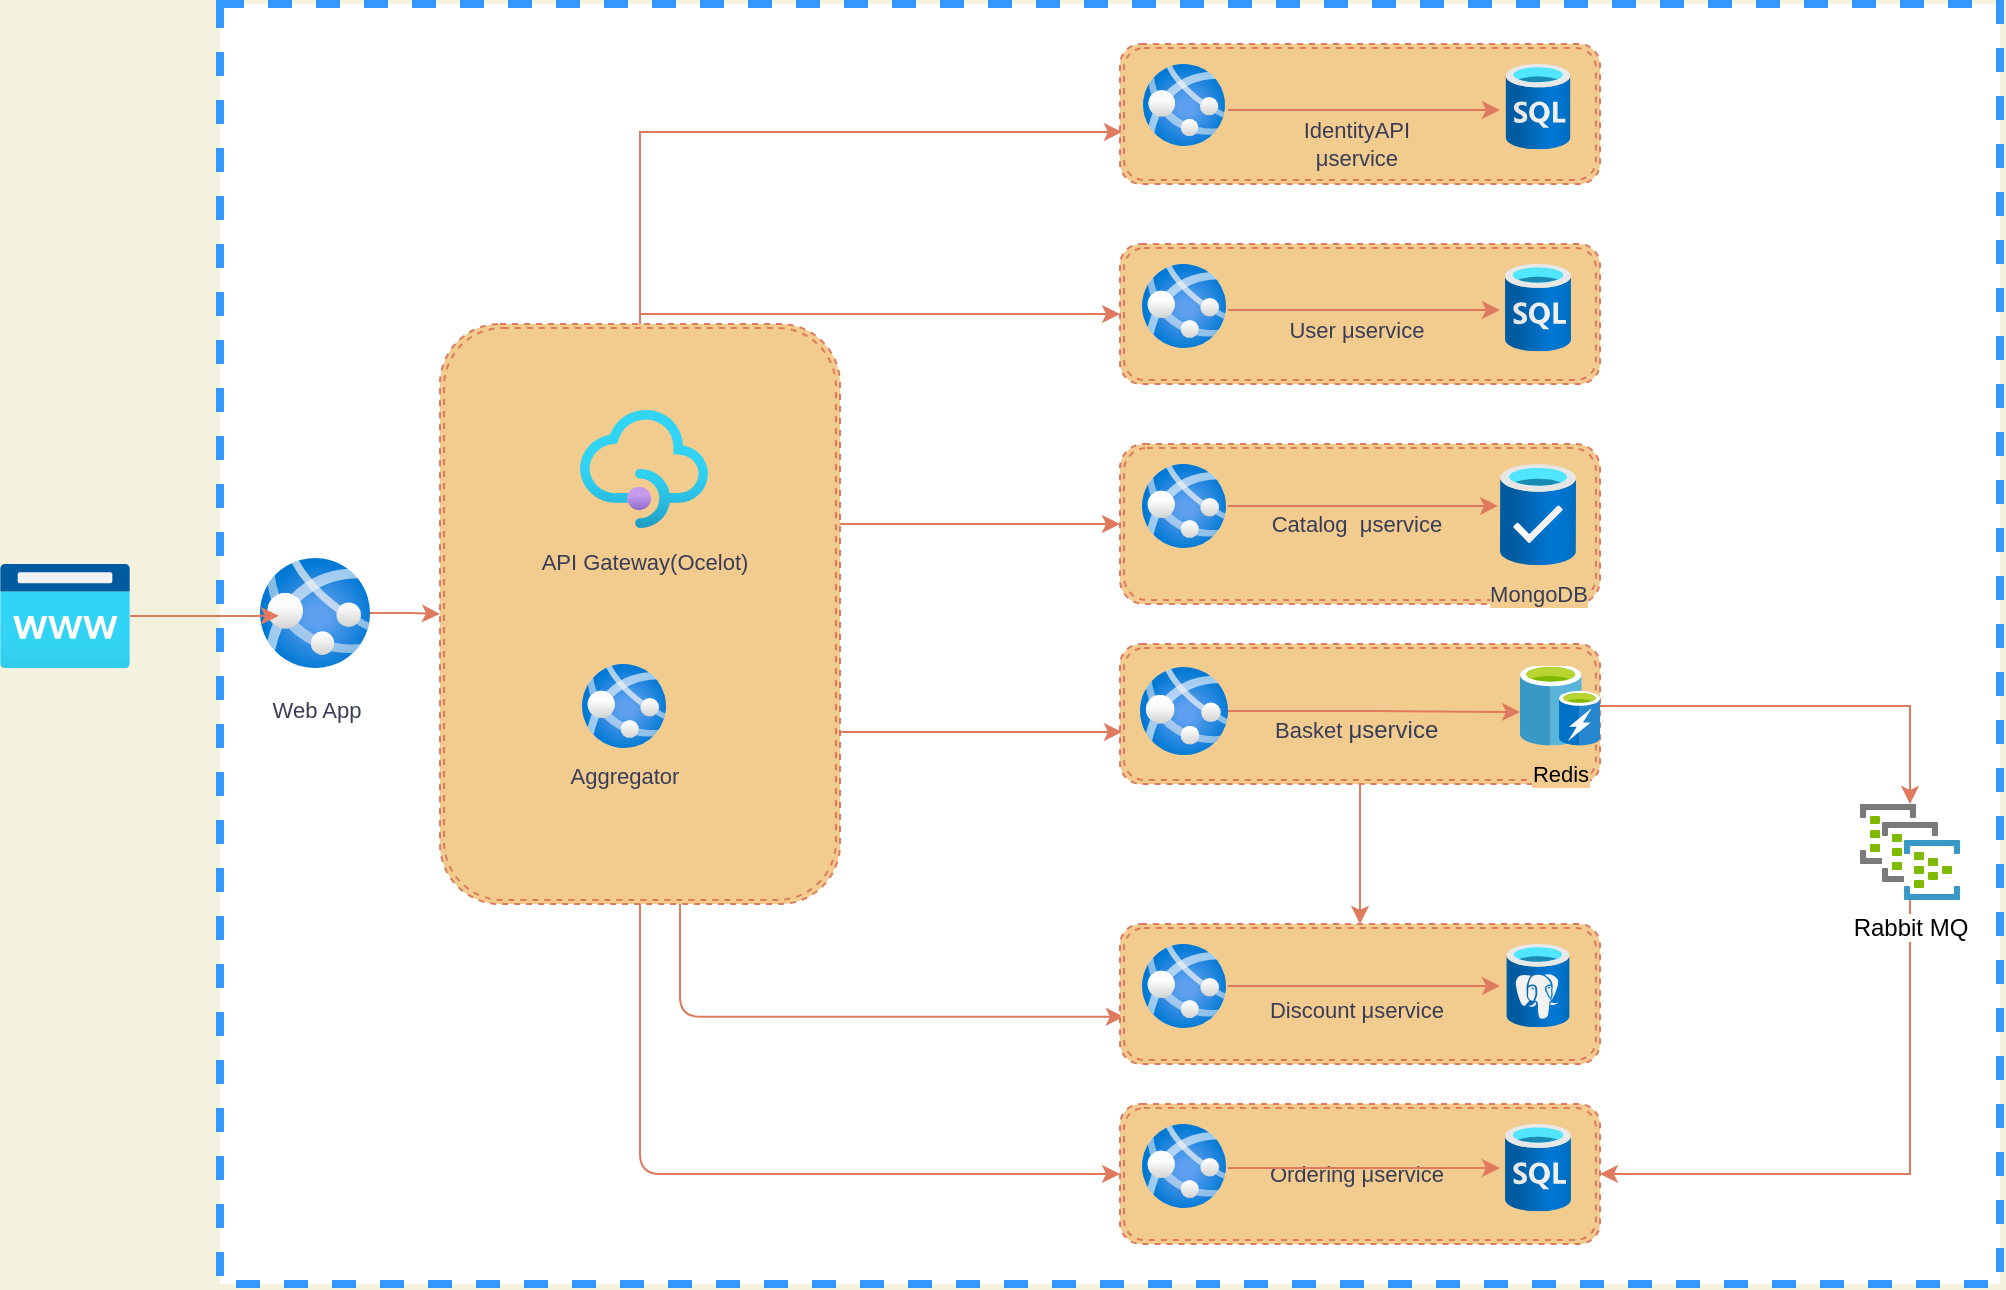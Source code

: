 <mxfile version="15.4.0" type="device"><diagram id="pya6G04Gvk5R6-MpkWVi" name="Page-1"><mxGraphModel dx="1422" dy="814" grid="1" gridSize="10" guides="0" tooltips="1" connect="1" arrows="1" fold="1" page="1" pageScale="1" pageWidth="850" pageHeight="1100" background="#F4F1DE" math="0" shadow="0"><root><mxCell id="0"/><mxCell id="1" parent="0"/><mxCell id="WN1eZVW6oN-yoBxJyKFC-56" value="" style="rounded=0;whiteSpace=wrap;html=1;dashed=1;sketch=0;strokeWidth=4;strokeColor=#3399FF;" parent="1" vertex="1"><mxGeometry x="120" y="10" width="890" height="640" as="geometry"/></mxCell><mxCell id="m3Kq7MSyhckP8N29rbys-5" value="" style="edgeStyle=orthogonalEdgeStyle;rounded=0;orthogonalLoop=1;jettySize=auto;html=1;strokeColor=#E07A5F;" parent="1" source="WN1eZVW6oN-yoBxJyKFC-1" target="m3Kq7MSyhckP8N29rbys-2" edge="1"><mxGeometry relative="1" as="geometry"/></mxCell><mxCell id="WN1eZVW6oN-yoBxJyKFC-1" value="&lt;font style=&quot;font-size: 11px&quot;&gt;Web App&lt;/font&gt;" style="aspect=fixed;html=1;points=[];align=center;image;fontSize=12;image=img/lib/azure2/app_services/App_Services.svg;rounded=0;sketch=0;fontColor=#393C56;strokeColor=#E07A5F;fillColor=#F2CC8F;" parent="1" vertex="1"><mxGeometry x="140" y="280" width="55" height="69" as="geometry"/></mxCell><mxCell id="WN1eZVW6oN-yoBxJyKFC-25" style="edgeStyle=orthogonalEdgeStyle;curved=0;rounded=1;sketch=0;orthogonalLoop=1;jettySize=auto;html=1;entryX=0.008;entryY=0.663;entryDx=0;entryDy=0;entryPerimeter=0;fontColor=#393C56;strokeColor=#E07A5F;fillColor=#F2CC8F;" parent="1" source="WN1eZVW6oN-yoBxJyKFC-2" target="WN1eZVW6oN-yoBxJyKFC-20" edge="1"><mxGeometry relative="1" as="geometry"><Array as="points"><mxPoint x="332" y="276"/><mxPoint x="350" y="276"/><mxPoint x="350" y="516"/></Array></mxGeometry></mxCell><mxCell id="WN1eZVW6oN-yoBxJyKFC-35" style="edgeStyle=orthogonalEdgeStyle;curved=0;rounded=1;sketch=0;orthogonalLoop=1;jettySize=auto;html=1;entryX=0;entryY=0.5;entryDx=0;entryDy=0;fontColor=#393C56;strokeColor=#E07A5F;fillColor=#F2CC8F;" parent="1" source="m3Kq7MSyhckP8N29rbys-2" target="WN1eZVW6oN-yoBxJyKFC-30" edge="1"><mxGeometry relative="1" as="geometry"><Array as="points"><mxPoint x="330" y="595"/></Array></mxGeometry></mxCell><mxCell id="WN1eZVW6oN-yoBxJyKFC-6" value="&lt;font style=&quot;font-size: 11px&quot;&gt;&lt;br&gt;&lt;br&gt;IdentityAPI&amp;nbsp;&lt;br&gt;μservice&amp;nbsp;&lt;/font&gt;" style="shape=ext;double=1;rounded=1;whiteSpace=wrap;html=1;sketch=0;fontColor=#393C56;strokeColor=#E07A5F;fillColor=#F2CC8F;dashed=1;" parent="1" vertex="1"><mxGeometry x="570" y="30" width="240" height="70" as="geometry"/></mxCell><mxCell id="WN1eZVW6oN-yoBxJyKFC-10" style="edgeStyle=orthogonalEdgeStyle;curved=0;rounded=1;sketch=0;orthogonalLoop=1;jettySize=auto;html=1;fontColor=#393C56;strokeColor=#E07A5F;fillColor=#F2CC8F;" parent="1" source="WN1eZVW6oN-yoBxJyKFC-5" target="WN1eZVW6oN-yoBxJyKFC-9" edge="1"><mxGeometry relative="1" as="geometry"><Array as="points"><mxPoint x="660" y="63"/><mxPoint x="660" y="63"/></Array></mxGeometry></mxCell><mxCell id="WN1eZVW6oN-yoBxJyKFC-5" value="" style="aspect=fixed;html=1;points=[];align=center;image;fontSize=12;image=img/lib/azure2/app_services/App_Services.svg;rounded=0;sketch=0;fontColor=#393C56;strokeColor=#E07A5F;fillColor=#F2CC8F;" parent="1" vertex="1"><mxGeometry x="580" y="40" width="44" height="41" as="geometry"/></mxCell><mxCell id="WN1eZVW6oN-yoBxJyKFC-9" value="" style="aspect=fixed;html=1;points=[];align=center;image;fontSize=12;image=img/lib/azure2/databases/SQL_Database.svg;rounded=0;dashed=1;sketch=0;fontColor=#393C56;strokeColor=#E07A5F;fillColor=#F2CC8F;" parent="1" vertex="1"><mxGeometry x="760" y="40" width="38" height="42.67" as="geometry"/></mxCell><mxCell id="WN1eZVW6oN-yoBxJyKFC-14" value="&lt;font style=&quot;line-height: 120% ; font-size: 11px&quot;&gt;Catalog&amp;nbsp; μservice&amp;nbsp;&lt;/font&gt;" style="shape=ext;double=1;rounded=1;whiteSpace=wrap;html=1;sketch=0;fontColor=#393C56;strokeColor=#E07A5F;fillColor=#F2CC8F;dashed=1;align=center;" parent="1" vertex="1"><mxGeometry x="570" y="230" width="240" height="80" as="geometry"/></mxCell><mxCell id="WN1eZVW6oN-yoBxJyKFC-61" style="edgeStyle=orthogonalEdgeStyle;curved=0;rounded=1;sketch=0;orthogonalLoop=1;jettySize=auto;html=1;entryX=-0.026;entryY=0.414;entryDx=0;entryDy=0;entryPerimeter=0;fontColor=#393C56;strokeColor=#E07A5F;fillColor=#F2CC8F;" parent="1" source="WN1eZVW6oN-yoBxJyKFC-15" target="WN1eZVW6oN-yoBxJyKFC-60" edge="1"><mxGeometry relative="1" as="geometry"/></mxCell><mxCell id="WN1eZVW6oN-yoBxJyKFC-15" value="" style="aspect=fixed;html=1;points=[];align=center;image;fontSize=12;image=img/lib/azure2/app_services/App_Services.svg;rounded=0;sketch=0;fontColor=#393C56;strokeColor=#E07A5F;fillColor=#F2CC8F;" parent="1" vertex="1"><mxGeometry x="580" y="240" width="44" height="42" as="geometry"/></mxCell><mxCell id="WN1eZVW6oN-yoBxJyKFC-20" value="&lt;font style=&quot;font-size: 11px&quot;&gt;&lt;br&gt;Discount μservice&amp;nbsp;&lt;/font&gt;" style="shape=ext;double=1;rounded=1;whiteSpace=wrap;html=1;sketch=0;fontColor=#393C56;strokeColor=#E07A5F;fillColor=#F2CC8F;dashed=1;" parent="1" vertex="1"><mxGeometry x="570" y="470" width="240" height="70" as="geometry"/></mxCell><mxCell id="WN1eZVW6oN-yoBxJyKFC-24" style="edgeStyle=orthogonalEdgeStyle;curved=0;rounded=1;sketch=0;orthogonalLoop=1;jettySize=auto;html=1;fontColor=#393C56;strokeColor=#E07A5F;fillColor=#F2CC8F;" parent="1" source="WN1eZVW6oN-yoBxJyKFC-21" target="WN1eZVW6oN-yoBxJyKFC-23" edge="1"><mxGeometry relative="1" as="geometry"><Array as="points"><mxPoint x="650" y="501"/><mxPoint x="650" y="501"/></Array></mxGeometry></mxCell><mxCell id="WN1eZVW6oN-yoBxJyKFC-21" value="" style="aspect=fixed;html=1;points=[];align=center;image;fontSize=12;image=img/lib/azure2/app_services/App_Services.svg;rounded=0;sketch=0;fontColor=#393C56;strokeColor=#E07A5F;fillColor=#F2CC8F;" parent="1" vertex="1"><mxGeometry x="580" y="480" width="44" height="42" as="geometry"/></mxCell><mxCell id="WN1eZVW6oN-yoBxJyKFC-23" value="" style="aspect=fixed;html=1;points=[];align=center;image;fontSize=12;image=img/lib/azure2/databases/Azure_Database_PostgreSQL_Server.svg;rounded=0;sketch=0;fontColor=#393C56;strokeColor=#000000;fillColor=#F2CC8F;" parent="1" vertex="1"><mxGeometry x="760" y="480" width="38" height="41.67" as="geometry"/></mxCell><mxCell id="WN1eZVW6oN-yoBxJyKFC-30" value="&lt;font style=&quot;font-size: 11px&quot;&gt;Ordering&amp;nbsp;μservice&amp;nbsp;&lt;/font&gt;" style="shape=ext;double=1;rounded=1;whiteSpace=wrap;html=1;sketch=0;fontColor=#393C56;strokeColor=#E07A5F;fillColor=#F2CC8F;dashed=1;" parent="1" vertex="1"><mxGeometry x="570" y="560" width="240" height="70" as="geometry"/></mxCell><mxCell id="WN1eZVW6oN-yoBxJyKFC-31" style="edgeStyle=orthogonalEdgeStyle;curved=0;rounded=1;sketch=0;orthogonalLoop=1;jettySize=auto;html=1;fontColor=#393C56;strokeColor=#E07A5F;fillColor=#F2CC8F;" parent="1" source="WN1eZVW6oN-yoBxJyKFC-32" target="WN1eZVW6oN-yoBxJyKFC-33" edge="1"><mxGeometry relative="1" as="geometry"><Array as="points"><mxPoint x="630" y="592"/><mxPoint x="630" y="592"/></Array></mxGeometry></mxCell><mxCell id="WN1eZVW6oN-yoBxJyKFC-32" value="" style="aspect=fixed;html=1;points=[];align=center;image;fontSize=12;image=img/lib/azure2/app_services/App_Services.svg;rounded=0;sketch=0;fontColor=#393C56;strokeColor=#E07A5F;fillColor=#F2CC8F;" parent="1" vertex="1"><mxGeometry x="580" y="570" width="44" height="42" as="geometry"/></mxCell><mxCell id="WN1eZVW6oN-yoBxJyKFC-33" value="" style="aspect=fixed;html=1;points=[];align=center;image;fontSize=12;image=img/lib/azure2/databases/SQL_Database.svg;rounded=0;dashed=1;sketch=0;fontColor=#393C56;strokeColor=#E07A5F;fillColor=#F2CC8F;" parent="1" vertex="1"><mxGeometry x="760" y="570" width="38" height="43.67" as="geometry"/></mxCell><mxCell id="WN1eZVW6oN-yoBxJyKFC-39" value="&lt;font style=&quot;font-size: 11px&quot;&gt;&lt;br&gt;User&amp;nbsp;μservice&amp;nbsp;&lt;/font&gt;" style="shape=ext;double=1;rounded=1;whiteSpace=wrap;html=1;sketch=0;fontColor=#393C56;strokeColor=#E07A5F;fillColor=#F2CC8F;dashed=1;" parent="1" vertex="1"><mxGeometry x="570" y="130" width="240" height="70" as="geometry"/></mxCell><mxCell id="WN1eZVW6oN-yoBxJyKFC-40" style="edgeStyle=orthogonalEdgeStyle;curved=0;rounded=1;sketch=0;orthogonalLoop=1;jettySize=auto;html=1;fontColor=#393C56;strokeColor=#E07A5F;fillColor=#F2CC8F;" parent="1" source="WN1eZVW6oN-yoBxJyKFC-41" target="WN1eZVW6oN-yoBxJyKFC-42" edge="1"><mxGeometry relative="1" as="geometry"><Array as="points"><mxPoint x="660" y="163"/><mxPoint x="660" y="163"/></Array></mxGeometry></mxCell><mxCell id="WN1eZVW6oN-yoBxJyKFC-41" value="" style="aspect=fixed;html=1;points=[];align=center;image;fontSize=12;image=img/lib/azure2/app_services/App_Services.svg;rounded=0;sketch=0;fontColor=#393C56;strokeColor=#E07A5F;fillColor=#F2CC8F;" parent="1" vertex="1"><mxGeometry x="580" y="140" width="44" height="42" as="geometry"/></mxCell><mxCell id="WN1eZVW6oN-yoBxJyKFC-42" value="" style="aspect=fixed;html=1;points=[];align=center;image;fontSize=12;image=img/lib/azure2/databases/SQL_Database.svg;rounded=0;dashed=1;sketch=0;fontColor=#393C56;strokeColor=#E07A5F;fillColor=#F2CC8F;" parent="1" vertex="1"><mxGeometry x="760" y="140" width="38" height="43.67" as="geometry"/></mxCell><mxCell id="dK5Tu56apy94wIOGpyMx-2" style="edgeStyle=orthogonalEdgeStyle;rounded=0;orthogonalLoop=1;jettySize=auto;html=1;strokeColor=#E07A5F;" edge="1" parent="1" source="WN1eZVW6oN-yoBxJyKFC-43" target="WN1eZVW6oN-yoBxJyKFC-20"><mxGeometry relative="1" as="geometry"/></mxCell><mxCell id="WN1eZVW6oN-yoBxJyKFC-43" value="&lt;font style=&quot;font-size: 11px&quot;&gt;&lt;br&gt;Basket&amp;nbsp;&lt;span style=&quot;font-size: 12px&quot;&gt;μservice&amp;nbsp;&lt;/span&gt;&lt;br&gt;&lt;/font&gt;" style="shape=ext;double=1;rounded=1;whiteSpace=wrap;html=1;sketch=0;fontColor=#393C56;strokeColor=#E07A5F;fillColor=#F2CC8F;dashed=1;" parent="1" vertex="1"><mxGeometry x="570" y="330" width="240" height="70" as="geometry"/></mxCell><mxCell id="UIabAcn4Ducymz1k38Wd-4" value="" style="edgeStyle=orthogonalEdgeStyle;rounded=0;orthogonalLoop=1;jettySize=auto;html=1;strokeColor=#E07A5F;entryX=0;entryY=0.575;entryDx=0;entryDy=0;entryPerimeter=0;" parent="1" source="WN1eZVW6oN-yoBxJyKFC-45" target="UIabAcn4Ducymz1k38Wd-2" edge="1"><mxGeometry relative="1" as="geometry"/></mxCell><mxCell id="WN1eZVW6oN-yoBxJyKFC-45" value="" style="aspect=fixed;html=1;points=[];align=center;image;fontSize=12;image=img/lib/azure2/app_services/App_Services.svg;rounded=0;sketch=0;fontColor=#393C56;strokeColor=#E07A5F;fillColor=#F2CC8F;" parent="1" vertex="1"><mxGeometry x="580" y="340" width="44" height="47" as="geometry"/></mxCell><mxCell id="WN1eZVW6oN-yoBxJyKFC-60" value="&lt;span style=&quot;background-color: rgb(242 , 204 , 143)&quot;&gt;&lt;font style=&quot;font-size: 11px&quot;&gt;MongoDB&lt;/font&gt;&lt;/span&gt;" style="aspect=fixed;html=1;points=[];align=center;image;fontSize=12;image=img/lib/azure2/general/Production_Ready_Database.svg;rounded=0;dashed=1;sketch=0;fontColor=#393C56;strokeColor=#3399FF;strokeWidth=4;fillColor=#F2CC8F;gradientColor=#ffffff;" parent="1" vertex="1"><mxGeometry x="760" y="240" width="38" height="50.67" as="geometry"/></mxCell><mxCell id="6l-JNyyYJjQGgm9EXDDu-2" style="edgeStyle=orthogonalEdgeStyle;rounded=0;orthogonalLoop=1;jettySize=auto;html=1;strokeColor=#E07A5F;" parent="1" source="m3Kq7MSyhckP8N29rbys-2" target="WN1eZVW6oN-yoBxJyKFC-39" edge="1"><mxGeometry relative="1" as="geometry"><Array as="points"><mxPoint x="330" y="165"/></Array></mxGeometry></mxCell><mxCell id="6l-JNyyYJjQGgm9EXDDu-5" style="edgeStyle=orthogonalEdgeStyle;rounded=0;orthogonalLoop=1;jettySize=auto;html=1;entryX=0.004;entryY=0.629;entryDx=0;entryDy=0;entryPerimeter=0;strokeColor=#E07A5F;" parent="1" source="m3Kq7MSyhckP8N29rbys-2" target="WN1eZVW6oN-yoBxJyKFC-43" edge="1"><mxGeometry relative="1" as="geometry"><Array as="points"><mxPoint x="510" y="374"/><mxPoint x="510" y="374"/></Array></mxGeometry></mxCell><mxCell id="6l-JNyyYJjQGgm9EXDDu-6" style="edgeStyle=orthogonalEdgeStyle;rounded=0;orthogonalLoop=1;jettySize=auto;html=1;entryX=0.004;entryY=0.629;entryDx=0;entryDy=0;entryPerimeter=0;strokeColor=#E07A5F;" parent="1" source="m3Kq7MSyhckP8N29rbys-2" target="WN1eZVW6oN-yoBxJyKFC-6" edge="1"><mxGeometry relative="1" as="geometry"><Array as="points"><mxPoint x="330" y="74"/></Array></mxGeometry></mxCell><mxCell id="6l-JNyyYJjQGgm9EXDDu-7" style="edgeStyle=orthogonalEdgeStyle;rounded=0;orthogonalLoop=1;jettySize=auto;html=1;entryX=0;entryY=0.5;entryDx=0;entryDy=0;strokeColor=#E07A5F;" parent="1" source="m3Kq7MSyhckP8N29rbys-2" target="WN1eZVW6oN-yoBxJyKFC-14" edge="1"><mxGeometry relative="1" as="geometry"><Array as="points"><mxPoint x="530" y="270"/><mxPoint x="530" y="270"/></Array></mxGeometry></mxCell><mxCell id="m3Kq7MSyhckP8N29rbys-2" value="" style="shape=ext;double=1;rounded=1;whiteSpace=wrap;html=1;sketch=0;fontColor=#393C56;strokeColor=#E07A5F;fillColor=#F2CC8F;dashed=1;align=center;" parent="1" vertex="1"><mxGeometry x="230" y="170" width="200" height="290" as="geometry"/></mxCell><mxCell id="WN1eZVW6oN-yoBxJyKFC-63" style="edgeStyle=orthogonalEdgeStyle;curved=0;rounded=1;sketch=0;orthogonalLoop=1;jettySize=auto;html=1;entryX=0.033;entryY=0.478;entryDx=0;entryDy=0;entryPerimeter=0;fontColor=#393C56;strokeColor=#E07A5F;fillColor=#F2CC8F;" parent="1" source="WN1eZVW6oN-yoBxJyKFC-62" target="WN1eZVW6oN-yoBxJyKFC-56" edge="1"><mxGeometry relative="1" as="geometry"/></mxCell><mxCell id="WN1eZVW6oN-yoBxJyKFC-62" value="" style="aspect=fixed;html=1;points=[];align=center;image;fontSize=12;image=img/lib/azure2/app_services/App_Service_Domains.svg;rounded=0;dashed=1;sketch=0;fontColor=#393C56;strokeColor=#3399FF;strokeWidth=4;fillColor=#F2CC8F;gradientColor=#ffffff;" parent="1" vertex="1"><mxGeometry x="10" y="290" width="65" height="52" as="geometry"/></mxCell><mxCell id="dK5Tu56apy94wIOGpyMx-4" style="edgeStyle=orthogonalEdgeStyle;rounded=0;orthogonalLoop=1;jettySize=auto;html=1;strokeColor=#E07A5F;" edge="1" parent="1" source="UIabAcn4Ducymz1k38Wd-2" target="dK5Tu56apy94wIOGpyMx-3"><mxGeometry relative="1" as="geometry"/></mxCell><mxCell id="UIabAcn4Ducymz1k38Wd-2" value="&lt;span style=&quot;background-color: rgb(242 , 204 , 143)&quot;&gt;&lt;font style=&quot;font-size: 11px&quot;&gt;Redis&lt;/font&gt;&lt;/span&gt;" style="sketch=0;aspect=fixed;html=1;points=[];align=center;image;fontSize=12;image=img/lib/mscae/Cache_including_Redis.svg;labelBackgroundColor=#FFB570;" parent="1" vertex="1"><mxGeometry x="770" y="341" width="40" height="40" as="geometry"/></mxCell><mxCell id="WN1eZVW6oN-yoBxJyKFC-2" value="&lt;span style=&quot;background-color: rgb(242 , 204 , 143)&quot;&gt;&lt;font style=&quot;font-size: 11px&quot;&gt;API Gateway(Ocelot)&lt;/font&gt;&lt;/span&gt;" style="aspect=fixed;html=1;points=[];align=center;image;fontSize=12;image=img/lib/azure2/integration/API_Management_Services.svg;rounded=0;sketch=0;fontColor=#393C56;strokeColor=#E07A5F;fillColor=#F2CC8F;" parent="1" vertex="1"><mxGeometry x="300" y="210" width="64" height="65" as="geometry"/></mxCell><mxCell id="m3Kq7MSyhckP8N29rbys-6" value="&lt;span style=&quot;background-color: rgb(242 , 204 , 143)&quot;&gt;&lt;font style=&quot;font-size: 11px&quot;&gt;Aggregator&lt;/font&gt;&lt;/span&gt;" style="aspect=fixed;html=1;points=[];align=center;image;fontSize=12;image=img/lib/azure2/app_services/App_Services.svg;rounded=0;sketch=0;fontColor=#393C56;strokeColor=#E07A5F;fillColor=#F2CC8F;" parent="1" vertex="1"><mxGeometry x="300" y="340" width="44" height="42" as="geometry"/></mxCell><mxCell id="dK5Tu56apy94wIOGpyMx-5" style="edgeStyle=orthogonalEdgeStyle;rounded=0;orthogonalLoop=1;jettySize=auto;html=1;entryX=1;entryY=0.5;entryDx=0;entryDy=0;strokeColor=#E07A5F;" edge="1" parent="1" source="dK5Tu56apy94wIOGpyMx-3" target="WN1eZVW6oN-yoBxJyKFC-30"><mxGeometry relative="1" as="geometry"><Array as="points"><mxPoint x="965" y="595"/></Array></mxGeometry></mxCell><mxCell id="dK5Tu56apy94wIOGpyMx-3" value="Rabbit MQ" style="sketch=0;aspect=fixed;html=1;points=[];align=center;image;fontSize=12;image=img/lib/mscae/Dedicated_Event_Hub.svg;" vertex="1" parent="1"><mxGeometry x="940" y="410" width="50" height="48" as="geometry"/></mxCell></root></mxGraphModel></diagram></mxfile>